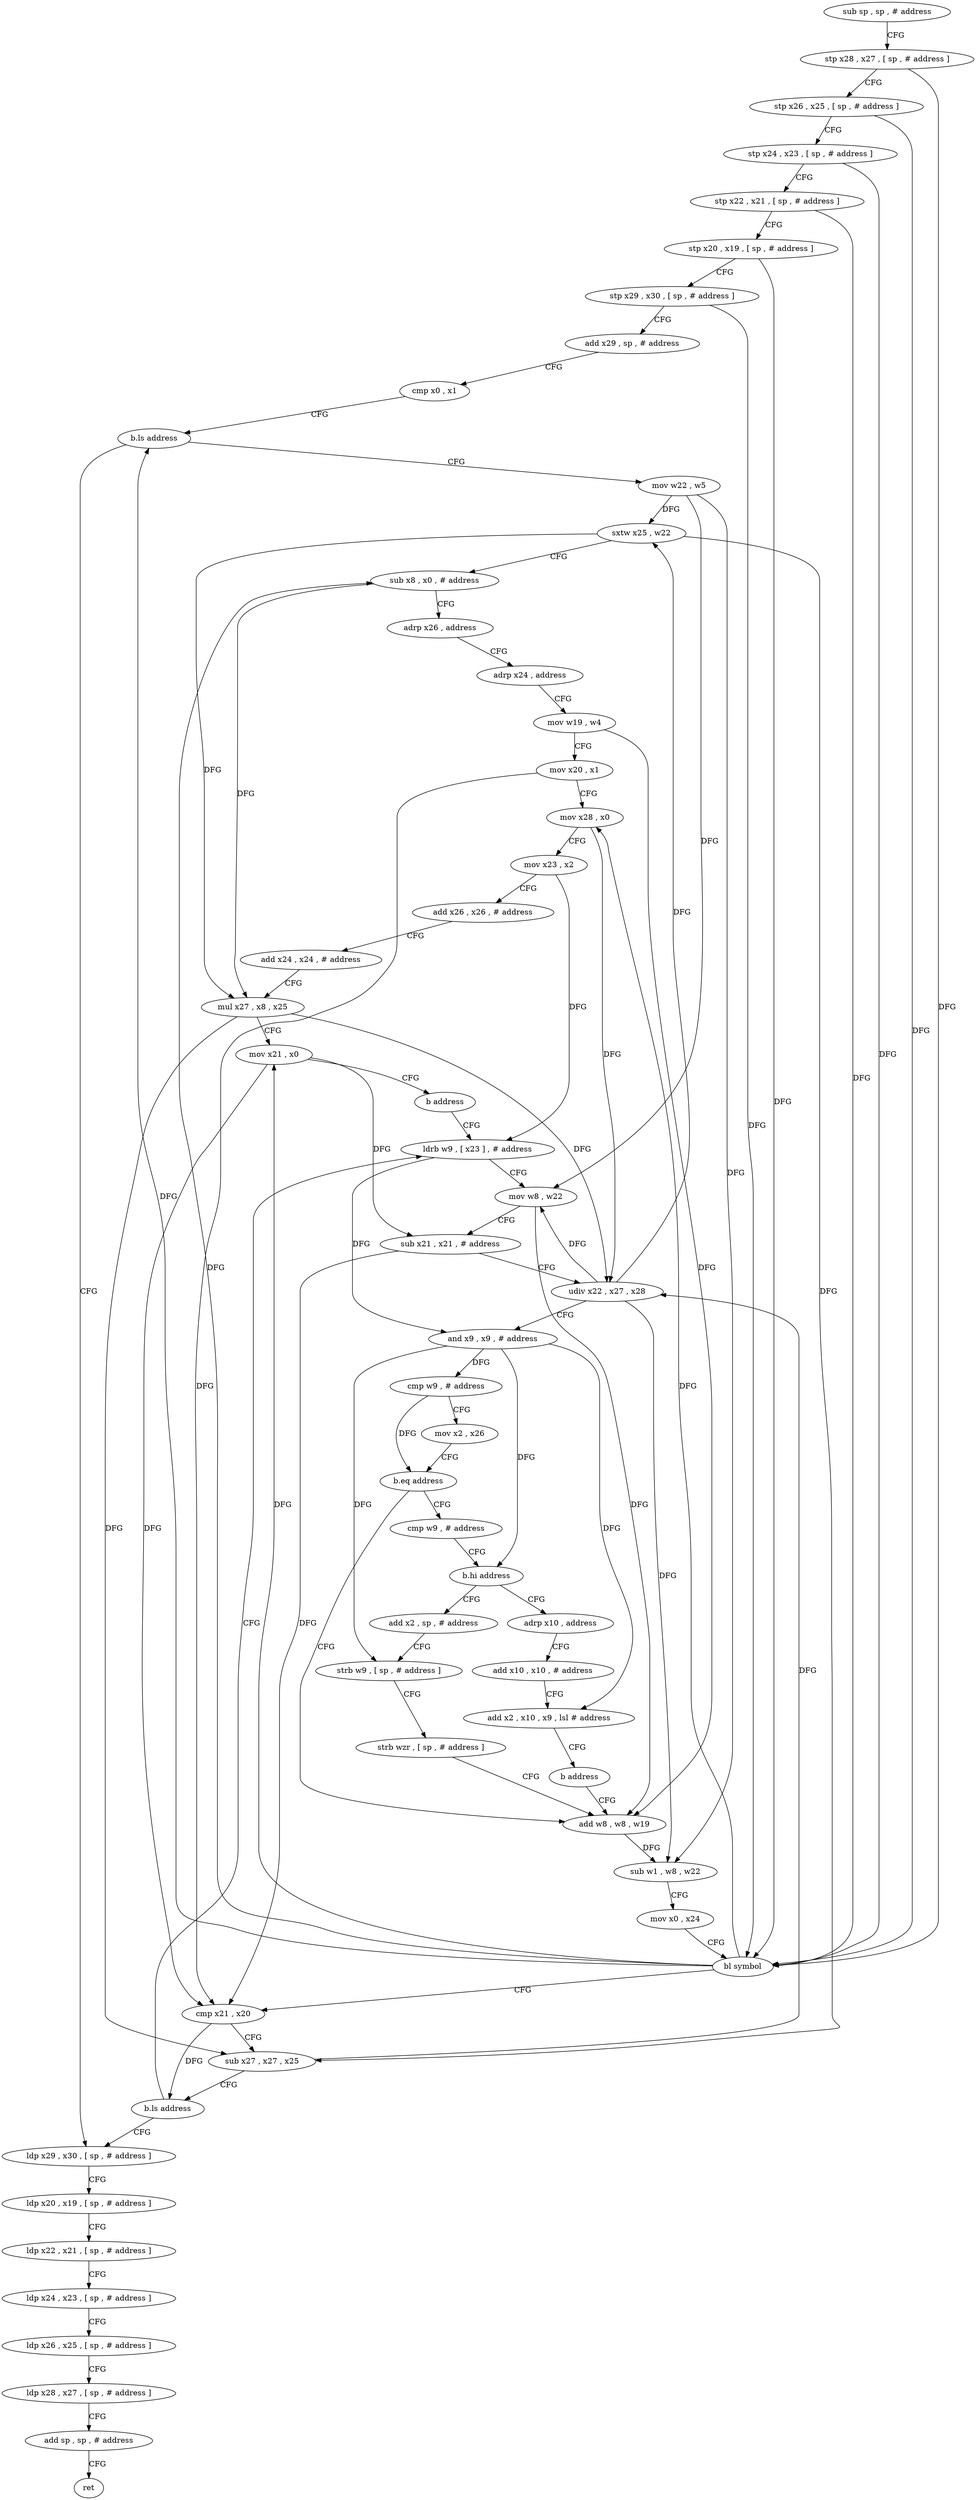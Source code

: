 digraph "func" {
"4210956" [label = "sub sp , sp , # address" ]
"4210960" [label = "stp x28 , x27 , [ sp , # address ]" ]
"4210964" [label = "stp x26 , x25 , [ sp , # address ]" ]
"4210968" [label = "stp x24 , x23 , [ sp , # address ]" ]
"4210972" [label = "stp x22 , x21 , [ sp , # address ]" ]
"4210976" [label = "stp x20 , x19 , [ sp , # address ]" ]
"4210980" [label = "stp x29 , x30 , [ sp , # address ]" ]
"4210984" [label = "add x29 , sp , # address" ]
"4210988" [label = "cmp x0 , x1" ]
"4210992" [label = "b.ls address" ]
"4211148" [label = "ldp x29 , x30 , [ sp , # address ]" ]
"4210996" [label = "mov w22 , w5" ]
"4211152" [label = "ldp x20 , x19 , [ sp , # address ]" ]
"4211156" [label = "ldp x22 , x21 , [ sp , # address ]" ]
"4211160" [label = "ldp x24 , x23 , [ sp , # address ]" ]
"4211164" [label = "ldp x26 , x25 , [ sp , # address ]" ]
"4211168" [label = "ldp x28 , x27 , [ sp , # address ]" ]
"4211172" [label = "add sp , sp , # address" ]
"4211176" [label = "ret" ]
"4211000" [label = "sxtw x25 , w22" ]
"4211004" [label = "sub x8 , x0 , # address" ]
"4211008" [label = "adrp x26 , address" ]
"4211012" [label = "adrp x24 , address" ]
"4211016" [label = "mov w19 , w4" ]
"4211020" [label = "mov x20 , x1" ]
"4211024" [label = "mov x28 , x0" ]
"4211028" [label = "mov x23 , x2" ]
"4211032" [label = "add x26 , x26 , # address" ]
"4211036" [label = "add x24 , x24 , # address" ]
"4211040" [label = "mul x27 , x8 , x25" ]
"4211044" [label = "mov x21 , x0" ]
"4211048" [label = "b address" ]
"4211092" [label = "ldrb w9 , [ x23 ] , # address" ]
"4211096" [label = "mov w8 , w22" ]
"4211100" [label = "sub x21 , x21 , # address" ]
"4211104" [label = "udiv x22 , x27 , x28" ]
"4211108" [label = "and x9 , x9 , # address" ]
"4211112" [label = "cmp w9 , # address" ]
"4211116" [label = "mov x2 , x26" ]
"4211120" [label = "b.eq address" ]
"4211064" [label = "add w8 , w8 , w19" ]
"4211124" [label = "cmp w9 , # address" ]
"4211068" [label = "sub w1 , w8 , w22" ]
"4211072" [label = "mov x0 , x24" ]
"4211076" [label = "bl symbol" ]
"4211080" [label = "cmp x21 , x20" ]
"4211084" [label = "sub x27 , x27 , x25" ]
"4211088" [label = "b.ls address" ]
"4211128" [label = "b.hi address" ]
"4211052" [label = "add x2 , sp , # address" ]
"4211132" [label = "adrp x10 , address" ]
"4211056" [label = "strb w9 , [ sp , # address ]" ]
"4211060" [label = "strb wzr , [ sp , # address ]" ]
"4211136" [label = "add x10 , x10 , # address" ]
"4211140" [label = "add x2 , x10 , x9 , lsl # address" ]
"4211144" [label = "b address" ]
"4210956" -> "4210960" [ label = "CFG" ]
"4210960" -> "4210964" [ label = "CFG" ]
"4210960" -> "4211076" [ label = "DFG" ]
"4210964" -> "4210968" [ label = "CFG" ]
"4210964" -> "4211076" [ label = "DFG" ]
"4210968" -> "4210972" [ label = "CFG" ]
"4210968" -> "4211076" [ label = "DFG" ]
"4210972" -> "4210976" [ label = "CFG" ]
"4210972" -> "4211076" [ label = "DFG" ]
"4210976" -> "4210980" [ label = "CFG" ]
"4210976" -> "4211076" [ label = "DFG" ]
"4210980" -> "4210984" [ label = "CFG" ]
"4210980" -> "4211076" [ label = "DFG" ]
"4210984" -> "4210988" [ label = "CFG" ]
"4210988" -> "4210992" [ label = "CFG" ]
"4210992" -> "4211148" [ label = "CFG" ]
"4210992" -> "4210996" [ label = "CFG" ]
"4211148" -> "4211152" [ label = "CFG" ]
"4210996" -> "4211000" [ label = "DFG" ]
"4210996" -> "4211096" [ label = "DFG" ]
"4210996" -> "4211068" [ label = "DFG" ]
"4211152" -> "4211156" [ label = "CFG" ]
"4211156" -> "4211160" [ label = "CFG" ]
"4211160" -> "4211164" [ label = "CFG" ]
"4211164" -> "4211168" [ label = "CFG" ]
"4211168" -> "4211172" [ label = "CFG" ]
"4211172" -> "4211176" [ label = "CFG" ]
"4211000" -> "4211004" [ label = "CFG" ]
"4211000" -> "4211040" [ label = "DFG" ]
"4211000" -> "4211084" [ label = "DFG" ]
"4211004" -> "4211008" [ label = "CFG" ]
"4211004" -> "4211040" [ label = "DFG" ]
"4211008" -> "4211012" [ label = "CFG" ]
"4211012" -> "4211016" [ label = "CFG" ]
"4211016" -> "4211020" [ label = "CFG" ]
"4211016" -> "4211064" [ label = "DFG" ]
"4211020" -> "4211024" [ label = "CFG" ]
"4211020" -> "4211080" [ label = "DFG" ]
"4211024" -> "4211028" [ label = "CFG" ]
"4211024" -> "4211104" [ label = "DFG" ]
"4211028" -> "4211032" [ label = "CFG" ]
"4211028" -> "4211092" [ label = "DFG" ]
"4211032" -> "4211036" [ label = "CFG" ]
"4211036" -> "4211040" [ label = "CFG" ]
"4211040" -> "4211044" [ label = "CFG" ]
"4211040" -> "4211104" [ label = "DFG" ]
"4211040" -> "4211084" [ label = "DFG" ]
"4211044" -> "4211048" [ label = "CFG" ]
"4211044" -> "4211100" [ label = "DFG" ]
"4211044" -> "4211080" [ label = "DFG" ]
"4211048" -> "4211092" [ label = "CFG" ]
"4211092" -> "4211096" [ label = "CFG" ]
"4211092" -> "4211108" [ label = "DFG" ]
"4211096" -> "4211100" [ label = "CFG" ]
"4211096" -> "4211064" [ label = "DFG" ]
"4211100" -> "4211104" [ label = "CFG" ]
"4211100" -> "4211080" [ label = "DFG" ]
"4211104" -> "4211108" [ label = "CFG" ]
"4211104" -> "4211000" [ label = "DFG" ]
"4211104" -> "4211096" [ label = "DFG" ]
"4211104" -> "4211068" [ label = "DFG" ]
"4211108" -> "4211112" [ label = "DFG" ]
"4211108" -> "4211128" [ label = "DFG" ]
"4211108" -> "4211056" [ label = "DFG" ]
"4211108" -> "4211140" [ label = "DFG" ]
"4211112" -> "4211116" [ label = "CFG" ]
"4211112" -> "4211120" [ label = "DFG" ]
"4211116" -> "4211120" [ label = "CFG" ]
"4211120" -> "4211064" [ label = "CFG" ]
"4211120" -> "4211124" [ label = "CFG" ]
"4211064" -> "4211068" [ label = "DFG" ]
"4211124" -> "4211128" [ label = "CFG" ]
"4211068" -> "4211072" [ label = "CFG" ]
"4211072" -> "4211076" [ label = "CFG" ]
"4211076" -> "4211080" [ label = "CFG" ]
"4211076" -> "4211004" [ label = "DFG" ]
"4211076" -> "4211024" [ label = "DFG" ]
"4211076" -> "4211044" [ label = "DFG" ]
"4211076" -> "4210992" [ label = "DFG" ]
"4211080" -> "4211084" [ label = "CFG" ]
"4211080" -> "4211088" [ label = "DFG" ]
"4211084" -> "4211088" [ label = "CFG" ]
"4211084" -> "4211104" [ label = "DFG" ]
"4211088" -> "4211148" [ label = "CFG" ]
"4211088" -> "4211092" [ label = "CFG" ]
"4211128" -> "4211052" [ label = "CFG" ]
"4211128" -> "4211132" [ label = "CFG" ]
"4211052" -> "4211056" [ label = "CFG" ]
"4211132" -> "4211136" [ label = "CFG" ]
"4211056" -> "4211060" [ label = "CFG" ]
"4211060" -> "4211064" [ label = "CFG" ]
"4211136" -> "4211140" [ label = "CFG" ]
"4211140" -> "4211144" [ label = "CFG" ]
"4211144" -> "4211064" [ label = "CFG" ]
}

